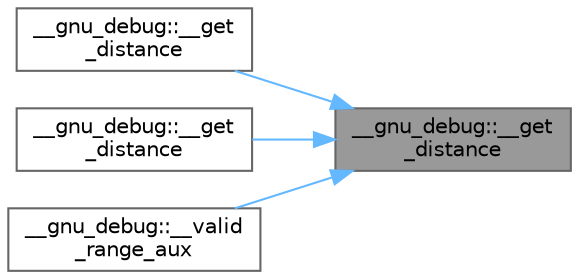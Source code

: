 digraph "__gnu_debug::__get_distance"
{
 // LATEX_PDF_SIZE
  bgcolor="transparent";
  edge [fontname=Helvetica,fontsize=10,labelfontname=Helvetica,labelfontsize=10];
  node [fontname=Helvetica,fontsize=10,shape=box,height=0.2,width=0.4];
  rankdir="RL";
  Node1 [id="Node000001",label="__gnu_debug::__get\l_distance",height=0.2,width=0.4,color="gray40", fillcolor="grey60", style="filled", fontcolor="black",tooltip=" "];
  Node1 -> Node2 [id="edge7_Node000001_Node000002",dir="back",color="steelblue1",style="solid",tooltip=" "];
  Node2 [id="Node000002",label="__gnu_debug::__get\l_distance",height=0.2,width=0.4,color="grey40", fillcolor="white", style="filled",URL="$namespace____gnu__debug.html#a481fd8a35f3b6fa46357a78fee211764",tooltip=" "];
  Node1 -> Node3 [id="edge8_Node000001_Node000003",dir="back",color="steelblue1",style="solid",tooltip=" "];
  Node3 [id="Node000003",label="__gnu_debug::__get\l_distance",height=0.2,width=0.4,color="grey40", fillcolor="white", style="filled",URL="$namespace____gnu__debug.html#a47eab399b5394c1b2cba701e87ce7b9e",tooltip=" "];
  Node1 -> Node4 [id="edge9_Node000001_Node000004",dir="back",color="steelblue1",style="solid",tooltip=" "];
  Node4 [id="Node000004",label="__gnu_debug::__valid\l_range_aux",height=0.2,width=0.4,color="grey40", fillcolor="white", style="filled",URL="$namespace____gnu__debug.html#ad5a41fc9b90c4f865313c74d00b6666d",tooltip=" "];
}
